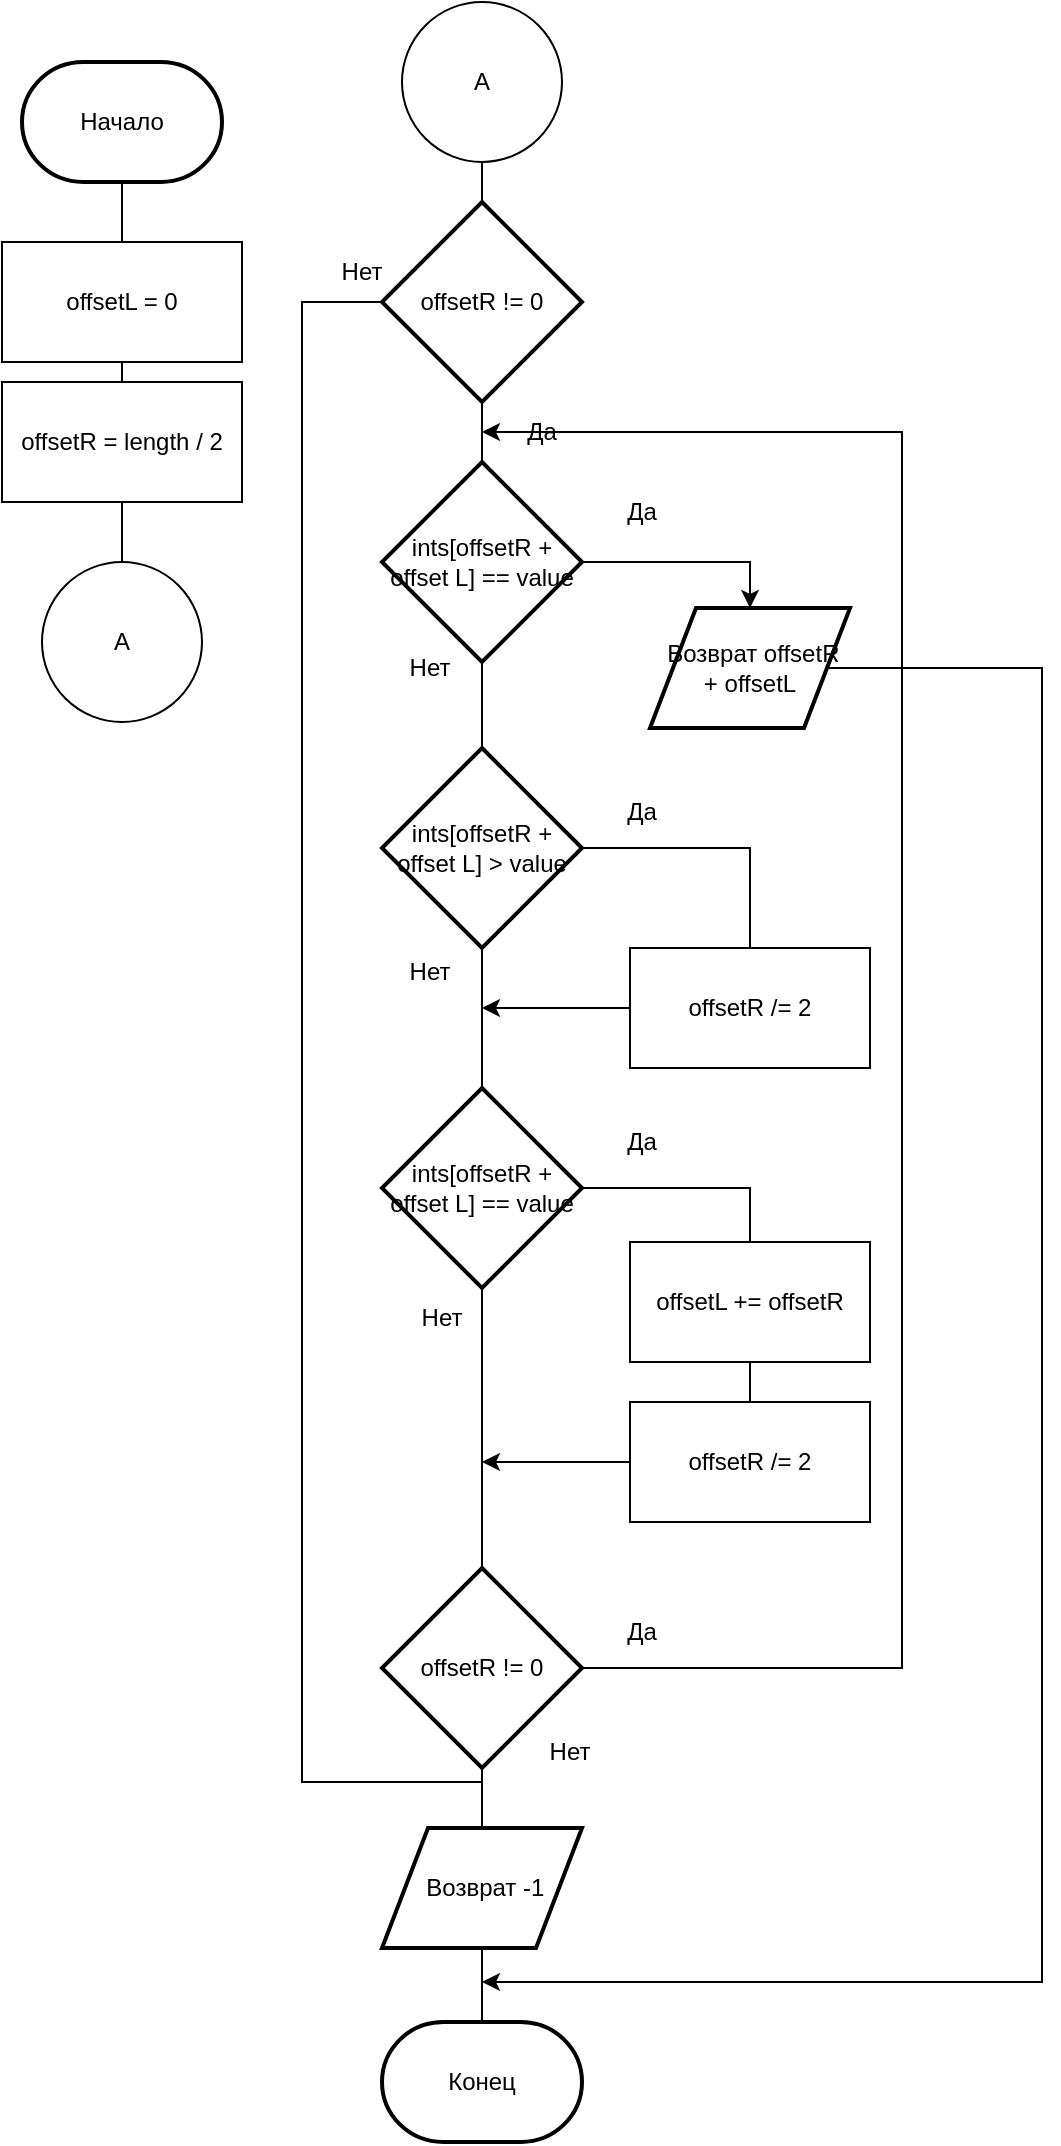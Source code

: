 <mxfile version="24.7.17">
  <diagram name="Страница — 1" id="F0_V9GNVB1u2j4UBDake">
    <mxGraphModel dx="941" dy="644" grid="1" gridSize="10" guides="1" tooltips="1" connect="1" arrows="1" fold="1" page="1" pageScale="1" pageWidth="827" pageHeight="1169" math="0" shadow="0">
      <root>
        <mxCell id="0" />
        <mxCell id="1" parent="0" />
        <mxCell id="mJjeErOtGLP1EQTzvkRk-5" value="" style="endArrow=none;html=1;rounded=0;entryX=0.5;entryY=1;entryDx=0;entryDy=0;entryPerimeter=0;exitX=0.5;exitY=0;exitDx=0;exitDy=0;" edge="1" parent="1" source="mJjeErOtGLP1EQTzvkRk-4" target="jdBtUc2KWUnGKQaNXSCK-2">
          <mxGeometry width="50" height="50" relative="1" as="geometry">
            <mxPoint x="80" y="200" as="sourcePoint" />
            <mxPoint x="130" y="150" as="targetPoint" />
          </mxGeometry>
        </mxCell>
        <mxCell id="jdBtUc2KWUnGKQaNXSCK-2" value="Начало" style="strokeWidth=2;html=1;shape=mxgraph.flowchart.terminator;whiteSpace=wrap;" parent="1" vertex="1">
          <mxGeometry x="180" y="30" width="100" height="60" as="geometry" />
        </mxCell>
        <mxCell id="jdBtUc2KWUnGKQaNXSCK-3" value="Конец" style="strokeWidth=2;html=1;shape=mxgraph.flowchart.terminator;whiteSpace=wrap;" parent="1" vertex="1">
          <mxGeometry x="360" y="1010" width="100" height="60" as="geometry" />
        </mxCell>
        <mxCell id="jdBtUc2KWUnGKQaNXSCK-7" value="offsetL = 0" style="rounded=0;whiteSpace=wrap;html=1;" parent="1" vertex="1">
          <mxGeometry x="170" y="120" width="120" height="60" as="geometry" />
        </mxCell>
        <mxCell id="jdBtUc2KWUnGKQaNXSCK-8" value="offsetR = length / 2" style="rounded=0;whiteSpace=wrap;html=1;" parent="1" vertex="1">
          <mxGeometry x="170" y="190" width="120" height="60" as="geometry" />
        </mxCell>
        <mxCell id="mJjeErOtGLP1EQTzvkRk-17" style="edgeStyle=orthogonalEdgeStyle;rounded=0;orthogonalLoop=1;jettySize=auto;html=1;entryX=0.5;entryY=0;entryDx=0;entryDy=0;" edge="1" parent="1" source="jdBtUc2KWUnGKQaNXSCK-10" target="jdBtUc2KWUnGKQaNXSCK-12">
          <mxGeometry relative="1" as="geometry" />
        </mxCell>
        <mxCell id="mJjeErOtGLP1EQTzvkRk-19" value="" style="edgeStyle=orthogonalEdgeStyle;rounded=0;orthogonalLoop=1;jettySize=auto;html=1;endArrow=none;endFill=0;" edge="1" parent="1" source="jdBtUc2KWUnGKQaNXSCK-10" target="jdBtUc2KWUnGKQaNXSCK-15">
          <mxGeometry relative="1" as="geometry" />
        </mxCell>
        <mxCell id="jdBtUc2KWUnGKQaNXSCK-10" value="ints[offsetR + offset L] == value" style="strokeWidth=2;html=1;shape=mxgraph.flowchart.decision;whiteSpace=wrap;" parent="1" vertex="1">
          <mxGeometry x="360" y="230" width="100" height="100" as="geometry" />
        </mxCell>
        <mxCell id="mJjeErOtGLP1EQTzvkRk-27" style="edgeStyle=orthogonalEdgeStyle;rounded=0;orthogonalLoop=1;jettySize=auto;html=1;exitX=1;exitY=0.5;exitDx=0;exitDy=0;" edge="1" parent="1" source="jdBtUc2KWUnGKQaNXSCK-12">
          <mxGeometry relative="1" as="geometry">
            <mxPoint x="410" y="990" as="targetPoint" />
            <Array as="points">
              <mxPoint x="690" y="333" />
              <mxPoint x="690" y="990" />
            </Array>
          </mxGeometry>
        </mxCell>
        <mxCell id="jdBtUc2KWUnGKQaNXSCK-12" value="&amp;nbsp;Возврат offsetR + offsetL" style="shape=parallelogram;html=1;strokeWidth=2;perimeter=parallelogramPerimeter;whiteSpace=wrap;rounded=1;arcSize=0;size=0.23;" parent="1" vertex="1">
          <mxGeometry x="494" y="303" width="100" height="60" as="geometry" />
        </mxCell>
        <mxCell id="mJjeErOtGLP1EQTzvkRk-15" value="" style="edgeStyle=orthogonalEdgeStyle;rounded=0;orthogonalLoop=1;jettySize=auto;html=1;endArrow=none;endFill=0;" edge="1" parent="1" source="jdBtUc2KWUnGKQaNXSCK-13" target="jdBtUc2KWUnGKQaNXSCK-3">
          <mxGeometry relative="1" as="geometry" />
        </mxCell>
        <mxCell id="jdBtUc2KWUnGKQaNXSCK-13" value="&amp;nbsp;Возврат -1" style="shape=parallelogram;html=1;strokeWidth=2;perimeter=parallelogramPerimeter;whiteSpace=wrap;rounded=1;arcSize=0;size=0.23;" parent="1" vertex="1">
          <mxGeometry x="360" y="913" width="100" height="60" as="geometry" />
        </mxCell>
        <mxCell id="mJjeErOtGLP1EQTzvkRk-8" value="" style="edgeStyle=orthogonalEdgeStyle;rounded=0;orthogonalLoop=1;jettySize=auto;html=1;endArrow=none;endFill=0;" edge="1" parent="1" source="jdBtUc2KWUnGKQaNXSCK-14" target="jdBtUc2KWUnGKQaNXSCK-10">
          <mxGeometry relative="1" as="geometry" />
        </mxCell>
        <mxCell id="mJjeErOtGLP1EQTzvkRk-10" style="edgeStyle=orthogonalEdgeStyle;rounded=0;orthogonalLoop=1;jettySize=auto;html=1;entryX=0.5;entryY=0;entryDx=0;entryDy=0;endArrow=none;endFill=0;" edge="1" parent="1" source="jdBtUc2KWUnGKQaNXSCK-14" target="jdBtUc2KWUnGKQaNXSCK-13">
          <mxGeometry relative="1" as="geometry">
            <Array as="points">
              <mxPoint x="320" y="150" />
              <mxPoint x="320" y="890" />
              <mxPoint x="410" y="890" />
            </Array>
          </mxGeometry>
        </mxCell>
        <mxCell id="jdBtUc2KWUnGKQaNXSCK-14" value="offsetR != 0" style="strokeWidth=2;html=1;shape=mxgraph.flowchart.decision;whiteSpace=wrap;" parent="1" vertex="1">
          <mxGeometry x="360" y="100" width="100" height="100" as="geometry" />
        </mxCell>
        <mxCell id="mJjeErOtGLP1EQTzvkRk-20" style="edgeStyle=orthogonalEdgeStyle;rounded=0;orthogonalLoop=1;jettySize=auto;html=1;entryX=0.5;entryY=0;entryDx=0;entryDy=0;endArrow=none;endFill=0;" edge="1" parent="1" source="jdBtUc2KWUnGKQaNXSCK-15" target="jdBtUc2KWUnGKQaNXSCK-17">
          <mxGeometry relative="1" as="geometry" />
        </mxCell>
        <mxCell id="mJjeErOtGLP1EQTzvkRk-22" value="" style="edgeStyle=orthogonalEdgeStyle;rounded=0;orthogonalLoop=1;jettySize=auto;html=1;endArrow=none;endFill=0;" edge="1" parent="1" source="jdBtUc2KWUnGKQaNXSCK-15" target="jdBtUc2KWUnGKQaNXSCK-16">
          <mxGeometry relative="1" as="geometry" />
        </mxCell>
        <mxCell id="jdBtUc2KWUnGKQaNXSCK-15" value="ints[offsetR + offset L] &amp;gt; value" style="strokeWidth=2;html=1;shape=mxgraph.flowchart.decision;whiteSpace=wrap;" parent="1" vertex="1">
          <mxGeometry x="360" y="373" width="100" height="100" as="geometry" />
        </mxCell>
        <mxCell id="mJjeErOtGLP1EQTzvkRk-23" style="edgeStyle=orthogonalEdgeStyle;rounded=0;orthogonalLoop=1;jettySize=auto;html=1;entryX=0.5;entryY=0;entryDx=0;entryDy=0;endArrow=none;endFill=0;" edge="1" parent="1" source="jdBtUc2KWUnGKQaNXSCK-16" target="jdBtUc2KWUnGKQaNXSCK-19">
          <mxGeometry relative="1" as="geometry" />
        </mxCell>
        <mxCell id="jdBtUc2KWUnGKQaNXSCK-16" value="ints[offsetR + offset L] == value" style="strokeWidth=2;html=1;shape=mxgraph.flowchart.decision;whiteSpace=wrap;" parent="1" vertex="1">
          <mxGeometry x="360" y="543" width="100" height="100" as="geometry" />
        </mxCell>
        <mxCell id="mJjeErOtGLP1EQTzvkRk-21" style="edgeStyle=orthogonalEdgeStyle;rounded=0;orthogonalLoop=1;jettySize=auto;html=1;" edge="1" parent="1" source="jdBtUc2KWUnGKQaNXSCK-17">
          <mxGeometry relative="1" as="geometry">
            <mxPoint x="410" y="503" as="targetPoint" />
          </mxGeometry>
        </mxCell>
        <mxCell id="jdBtUc2KWUnGKQaNXSCK-17" value="offsetR /= 2" style="rounded=0;whiteSpace=wrap;html=1;" parent="1" vertex="1">
          <mxGeometry x="484" y="473" width="120" height="60" as="geometry" />
        </mxCell>
        <mxCell id="mJjeErOtGLP1EQTzvkRk-26" style="edgeStyle=orthogonalEdgeStyle;rounded=0;orthogonalLoop=1;jettySize=auto;html=1;" edge="1" parent="1" source="jdBtUc2KWUnGKQaNXSCK-18">
          <mxGeometry relative="1" as="geometry">
            <mxPoint x="410" y="730" as="targetPoint" />
          </mxGeometry>
        </mxCell>
        <mxCell id="jdBtUc2KWUnGKQaNXSCK-18" value="offsetR /= 2" style="rounded=0;whiteSpace=wrap;html=1;" parent="1" vertex="1">
          <mxGeometry x="484" y="700" width="120" height="60" as="geometry" />
        </mxCell>
        <mxCell id="mJjeErOtGLP1EQTzvkRk-25" style="edgeStyle=orthogonalEdgeStyle;rounded=0;orthogonalLoop=1;jettySize=auto;html=1;endArrow=none;endFill=0;" edge="1" parent="1" source="jdBtUc2KWUnGKQaNXSCK-19">
          <mxGeometry relative="1" as="geometry">
            <mxPoint x="544" y="690" as="targetPoint" />
          </mxGeometry>
        </mxCell>
        <mxCell id="jdBtUc2KWUnGKQaNXSCK-19" value="offsetL += offsetR" style="rounded=0;whiteSpace=wrap;html=1;" parent="1" vertex="1">
          <mxGeometry x="484" y="620" width="120" height="60" as="geometry" />
        </mxCell>
        <mxCell id="mJjeErOtGLP1EQTzvkRk-14" value="" style="edgeStyle=orthogonalEdgeStyle;rounded=0;orthogonalLoop=1;jettySize=auto;html=1;endArrow=none;endFill=0;" edge="1" parent="1" source="jdBtUc2KWUnGKQaNXSCK-20" target="jdBtUc2KWUnGKQaNXSCK-13">
          <mxGeometry relative="1" as="geometry" />
        </mxCell>
        <mxCell id="mJjeErOtGLP1EQTzvkRk-16" style="edgeStyle=orthogonalEdgeStyle;rounded=0;orthogonalLoop=1;jettySize=auto;html=1;entryX=0;entryY=0.5;entryDx=0;entryDy=0;" edge="1" parent="1" source="jdBtUc2KWUnGKQaNXSCK-20" target="mJjeErOtGLP1EQTzvkRk-9">
          <mxGeometry relative="1" as="geometry">
            <Array as="points">
              <mxPoint x="620" y="833" />
              <mxPoint x="620" y="215" />
            </Array>
          </mxGeometry>
        </mxCell>
        <mxCell id="jdBtUc2KWUnGKQaNXSCK-20" value="offsetR != 0" style="strokeWidth=2;html=1;shape=mxgraph.flowchart.decision;whiteSpace=wrap;" parent="1" vertex="1">
          <mxGeometry x="360" y="783" width="100" height="100" as="geometry" />
        </mxCell>
        <mxCell id="mJjeErOtGLP1EQTzvkRk-7" value="" style="edgeStyle=orthogonalEdgeStyle;rounded=0;orthogonalLoop=1;jettySize=auto;html=1;endArrow=none;endFill=0;" edge="1" parent="1" source="mJjeErOtGLP1EQTzvkRk-3" target="jdBtUc2KWUnGKQaNXSCK-14">
          <mxGeometry relative="1" as="geometry" />
        </mxCell>
        <mxCell id="mJjeErOtGLP1EQTzvkRk-3" value="А&lt;span style=&quot;color: rgba(0, 0, 0, 0); font-family: monospace; font-size: 0px; text-align: start; text-wrap: nowrap; background-color: rgb(27, 29, 30);&quot;&gt;%3CmxGraphModel%3E%3Croot%3E%3CmxCell%20id%3D%220%22%2F%3E%3CmxCell%20id%3D%221%22%20parent%3D%220%22%2F%3E%3CmxCell%20id%3D%222%22%20value%3D%22%D0%94%D0%B0%22%20style%3D%22text%3Bhtml%3D1%3Balign%3Dcenter%3BverticalAlign%3Dmiddle%3BwhiteSpace%3Dwrap%3Brounded%3D0%3B%22%20vertex%3D%221%22%20parent%3D%221%22%3E%3CmxGeometry%20x%3D%22340%22%20y%3D%22334%22%20width%3D%2260%22%20height%3D%2230%22%20as%3D%22geometry%22%2F%3E%3C%2FmxCell%3E%3C%2Froot%3E%3C%2FmxGraphModel%3E&lt;/span&gt;" style="ellipse;whiteSpace=wrap;html=1;aspect=fixed;" vertex="1" parent="1">
          <mxGeometry x="370" width="80" height="80" as="geometry" />
        </mxCell>
        <mxCell id="mJjeErOtGLP1EQTzvkRk-4" value="А&lt;span style=&quot;color: rgba(0, 0, 0, 0); font-family: monospace; font-size: 0px; text-align: start; text-wrap: nowrap; background-color: rgb(27, 29, 30);&quot;&gt;%3CmxGraphModel%3E%3Croot%3E%3CmxCell%20id%3D%220%22%2F%3E%3CmxCell%20id%3D%221%22%20parent%3D%220%22%2F%3E%3CmxCell%20id%3D%222%22%20value%3D%22%D0%94%D0%B0%22%20style%3D%22text%3Bhtml%3D1%3Balign%3Dcenter%3BverticalAlign%3Dmiddle%3BwhiteSpace%3Dwrap%3Brounded%3D0%3B%22%20vertex%3D%221%22%20parent%3D%221%22%3E%3CmxGeometry%20x%3D%22340%22%20y%3D%22334%22%20width%3D%2260%22%20height%3D%2230%22%20as%3D%22geometry%22%2F%3E%3C%2FmxCell%3E%3C%2Froot%3E%3C%2FmxGraphModel%3E&lt;/span&gt;" style="ellipse;whiteSpace=wrap;html=1;aspect=fixed;" vertex="1" parent="1">
          <mxGeometry x="190" y="280" width="80" height="80" as="geometry" />
        </mxCell>
        <mxCell id="mJjeErOtGLP1EQTzvkRk-9" value="Да" style="text;html=1;align=center;verticalAlign=middle;whiteSpace=wrap;rounded=0;" vertex="1" parent="1">
          <mxGeometry x="410" y="200" width="60" height="30" as="geometry" />
        </mxCell>
        <mxCell id="mJjeErOtGLP1EQTzvkRk-12" value="Да" style="text;html=1;align=center;verticalAlign=middle;whiteSpace=wrap;rounded=0;" vertex="1" parent="1">
          <mxGeometry x="460" y="800" width="60" height="30" as="geometry" />
        </mxCell>
        <mxCell id="mJjeErOtGLP1EQTzvkRk-13" value="Нет" style="text;html=1;align=center;verticalAlign=middle;whiteSpace=wrap;rounded=0;" vertex="1" parent="1">
          <mxGeometry x="424" y="860" width="60" height="30" as="geometry" />
        </mxCell>
        <mxCell id="mJjeErOtGLP1EQTzvkRk-24" style="edgeStyle=orthogonalEdgeStyle;rounded=0;orthogonalLoop=1;jettySize=auto;html=1;entryX=0.5;entryY=0;entryDx=0;entryDy=0;entryPerimeter=0;endArrow=none;endFill=0;" edge="1" parent="1" source="jdBtUc2KWUnGKQaNXSCK-16" target="jdBtUc2KWUnGKQaNXSCK-20">
          <mxGeometry relative="1" as="geometry" />
        </mxCell>
        <mxCell id="mJjeErOtGLP1EQTzvkRk-28" value="Да" style="text;html=1;align=center;verticalAlign=middle;whiteSpace=wrap;rounded=0;" vertex="1" parent="1">
          <mxGeometry x="460" y="555" width="60" height="30" as="geometry" />
        </mxCell>
        <mxCell id="mJjeErOtGLP1EQTzvkRk-29" value="Да" style="text;html=1;align=center;verticalAlign=middle;whiteSpace=wrap;rounded=0;" vertex="1" parent="1">
          <mxGeometry x="460" y="390" width="60" height="30" as="geometry" />
        </mxCell>
        <mxCell id="mJjeErOtGLP1EQTzvkRk-30" value="Да" style="text;html=1;align=center;verticalAlign=middle;whiteSpace=wrap;rounded=0;" vertex="1" parent="1">
          <mxGeometry x="460" y="240" width="60" height="30" as="geometry" />
        </mxCell>
        <mxCell id="mJjeErOtGLP1EQTzvkRk-32" value="Нет" style="text;html=1;align=center;verticalAlign=middle;whiteSpace=wrap;rounded=0;" vertex="1" parent="1">
          <mxGeometry x="320" y="120" width="60" height="30" as="geometry" />
        </mxCell>
        <mxCell id="mJjeErOtGLP1EQTzvkRk-33" value="Нет" style="text;html=1;align=center;verticalAlign=middle;whiteSpace=wrap;rounded=0;" vertex="1" parent="1">
          <mxGeometry x="353.5" y="318" width="60" height="30" as="geometry" />
        </mxCell>
        <mxCell id="mJjeErOtGLP1EQTzvkRk-34" value="Нет" style="text;html=1;align=center;verticalAlign=middle;whiteSpace=wrap;rounded=0;" vertex="1" parent="1">
          <mxGeometry x="354" y="470" width="60" height="30" as="geometry" />
        </mxCell>
        <mxCell id="mJjeErOtGLP1EQTzvkRk-35" value="Нет" style="text;html=1;align=center;verticalAlign=middle;whiteSpace=wrap;rounded=0;" vertex="1" parent="1">
          <mxGeometry x="360" y="643" width="60" height="30" as="geometry" />
        </mxCell>
      </root>
    </mxGraphModel>
  </diagram>
</mxfile>
